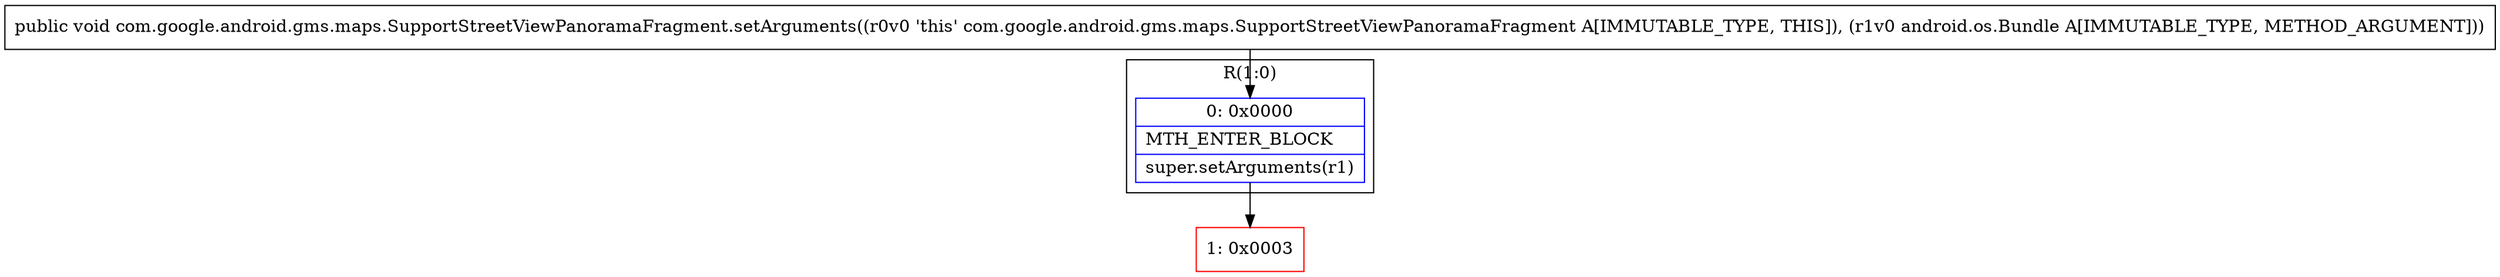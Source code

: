 digraph "CFG forcom.google.android.gms.maps.SupportStreetViewPanoramaFragment.setArguments(Landroid\/os\/Bundle;)V" {
subgraph cluster_Region_1307822821 {
label = "R(1:0)";
node [shape=record,color=blue];
Node_0 [shape=record,label="{0\:\ 0x0000|MTH_ENTER_BLOCK\l|super.setArguments(r1)\l}"];
}
Node_1 [shape=record,color=red,label="{1\:\ 0x0003}"];
MethodNode[shape=record,label="{public void com.google.android.gms.maps.SupportStreetViewPanoramaFragment.setArguments((r0v0 'this' com.google.android.gms.maps.SupportStreetViewPanoramaFragment A[IMMUTABLE_TYPE, THIS]), (r1v0 android.os.Bundle A[IMMUTABLE_TYPE, METHOD_ARGUMENT])) }"];
MethodNode -> Node_0;
Node_0 -> Node_1;
}

